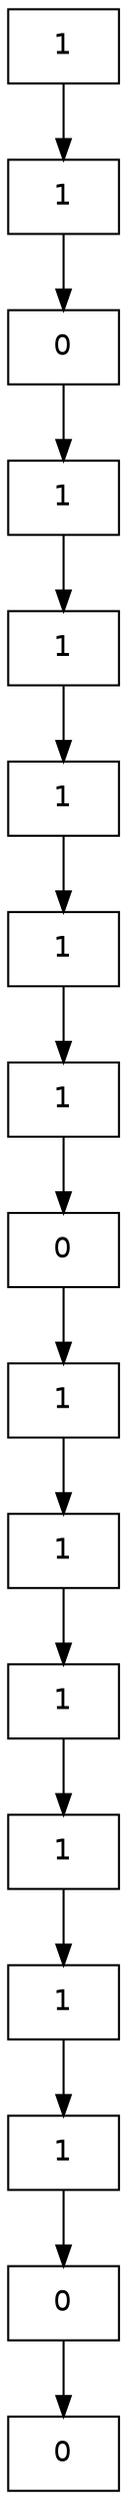 digraph structs {
	node [fontname=Helvetica shape=record]
	0 [label=1]
	1 [label=1]
	0 -> 1
	1 [label=1]
	2 [label=0]
	1 -> 2
	2 [label=0]
	3 [label=1]
	2 -> 3
	3 [label=1]
	4 [label=1]
	3 -> 4
	4 [label=1]
	5 [label=1]
	4 -> 5
	5 [label=1]
	6 [label=1]
	5 -> 6
	6 [label=1]
	7 [label=1]
	6 -> 7
	7 [label=1]
	8 [label=0]
	7 -> 8
	8 [label=0]
	9 [label=1]
	8 -> 9
	9 [label=1]
	10 [label=1]
	9 -> 10
	10 [label=1]
	11 [label=1]
	10 -> 11
	11 [label=1]
	12 [label=1]
	11 -> 12
	12 [label=1]
	13 [label=1]
	12 -> 13
	13 [label=1]
	14 [label=1]
	13 -> 14
	14 [label=1]
	15 [label=0]
	14 -> 15
	15 [label=0]
	16 [label=0]
	15 -> 16
}
